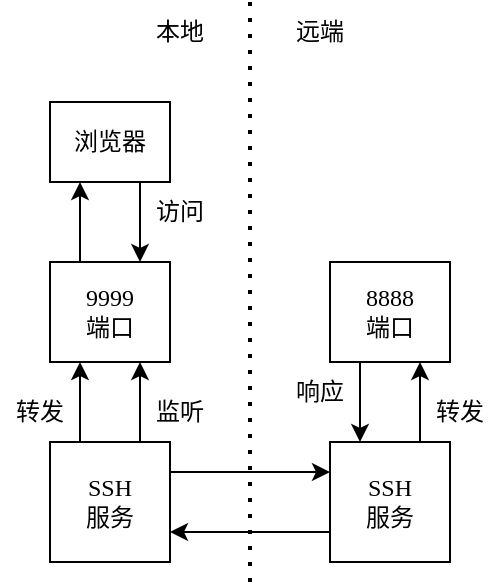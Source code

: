 <mxfile version="20.5.3" type="device"><diagram id="hhtKm5Z7_DHUqT7xhcZo" name="第 1 页"><mxGraphModel dx="1426" dy="769" grid="1" gridSize="10" guides="1" tooltips="1" connect="1" arrows="1" fold="1" page="1" pageScale="1" pageWidth="850" pageHeight="1100" math="0" shadow="0"><root><mxCell id="0"/><mxCell id="1" parent="0"/><mxCell id="vqASLXfVT29EIM2tSa7v-24" style="edgeStyle=orthogonalEdgeStyle;rounded=0;orthogonalLoop=1;jettySize=auto;html=1;entryX=0.25;entryY=1;entryDx=0;entryDy=0;fontFamily=PingHei;" edge="1" parent="1" source="vqASLXfVT29EIM2tSa7v-9" target="vqASLXfVT29EIM2tSa7v-10"><mxGeometry relative="1" as="geometry"><Array as="points"><mxPoint x="215" y="230"/><mxPoint x="215" y="230"/></Array></mxGeometry></mxCell><mxCell id="vqASLXfVT29EIM2tSa7v-9" value="9999&lt;br&gt;端口" style="rounded=0;whiteSpace=wrap;html=1;fontFamily=PingHei;" vertex="1" parent="1"><mxGeometry x="200" y="240" width="60" height="50" as="geometry"/></mxCell><mxCell id="vqASLXfVT29EIM2tSa7v-14" style="edgeStyle=orthogonalEdgeStyle;rounded=0;orthogonalLoop=1;jettySize=auto;html=1;entryX=0.75;entryY=0;entryDx=0;entryDy=0;exitX=0.75;exitY=1;exitDx=0;exitDy=0;fontFamily=PingHei;" edge="1" parent="1" source="vqASLXfVT29EIM2tSa7v-10" target="vqASLXfVT29EIM2tSa7v-9"><mxGeometry relative="1" as="geometry"/></mxCell><mxCell id="vqASLXfVT29EIM2tSa7v-10" value="浏览器" style="rounded=0;whiteSpace=wrap;html=1;fontFamily=PingHei;" vertex="1" parent="1"><mxGeometry x="200" y="160" width="60" height="40" as="geometry"/></mxCell><mxCell id="vqASLXfVT29EIM2tSa7v-12" style="edgeStyle=orthogonalEdgeStyle;rounded=0;orthogonalLoop=1;jettySize=auto;html=1;entryX=0.75;entryY=1;entryDx=0;entryDy=0;exitX=0.75;exitY=0;exitDx=0;exitDy=0;fontFamily=PingHei;" edge="1" parent="1" source="vqASLXfVT29EIM2tSa7v-11" target="vqASLXfVT29EIM2tSa7v-9"><mxGeometry relative="1" as="geometry"/></mxCell><mxCell id="vqASLXfVT29EIM2tSa7v-21" style="edgeStyle=orthogonalEdgeStyle;rounded=0;orthogonalLoop=1;jettySize=auto;html=1;entryX=0;entryY=0.25;entryDx=0;entryDy=0;exitX=1;exitY=0.25;exitDx=0;exitDy=0;fontFamily=PingHei;" edge="1" parent="1" source="vqASLXfVT29EIM2tSa7v-11" target="vqASLXfVT29EIM2tSa7v-17"><mxGeometry relative="1" as="geometry"/></mxCell><mxCell id="vqASLXfVT29EIM2tSa7v-27" style="edgeStyle=orthogonalEdgeStyle;rounded=0;orthogonalLoop=1;jettySize=auto;html=1;entryX=0.25;entryY=1;entryDx=0;entryDy=0;fontFamily=PingHei;" edge="1" parent="1" source="vqASLXfVT29EIM2tSa7v-11" target="vqASLXfVT29EIM2tSa7v-9"><mxGeometry relative="1" as="geometry"><Array as="points"><mxPoint x="215" y="330"/><mxPoint x="215" y="330"/></Array></mxGeometry></mxCell><mxCell id="vqASLXfVT29EIM2tSa7v-11" value="SSH &lt;br&gt;服务" style="rounded=0;whiteSpace=wrap;html=1;fontFamily=PingHei;" vertex="1" parent="1"><mxGeometry x="200" y="330" width="60" height="60" as="geometry"/></mxCell><mxCell id="vqASLXfVT29EIM2tSa7v-13" value="监听" style="text;html=1;strokeColor=none;fillColor=none;align=center;verticalAlign=middle;whiteSpace=wrap;rounded=0;fontFamily=PingHei;" vertex="1" parent="1"><mxGeometry x="245" y="300" width="40" height="30" as="geometry"/></mxCell><mxCell id="vqASLXfVT29EIM2tSa7v-29" style="edgeStyle=orthogonalEdgeStyle;rounded=0;orthogonalLoop=1;jettySize=auto;html=1;entryX=0.25;entryY=0;entryDx=0;entryDy=0;exitX=0.25;exitY=1;exitDx=0;exitDy=0;fontFamily=PingHei;" edge="1" parent="1" source="vqASLXfVT29EIM2tSa7v-16" target="vqASLXfVT29EIM2tSa7v-17"><mxGeometry relative="1" as="geometry"><Array as="points"><mxPoint x="355" y="310"/><mxPoint x="355" y="310"/></Array></mxGeometry></mxCell><mxCell id="vqASLXfVT29EIM2tSa7v-16" value="8888&lt;br&gt;端口" style="rounded=0;whiteSpace=wrap;html=1;fontFamily=PingHei;" vertex="1" parent="1"><mxGeometry x="340" y="240" width="60" height="50" as="geometry"/></mxCell><mxCell id="vqASLXfVT29EIM2tSa7v-18" style="edgeStyle=orthogonalEdgeStyle;rounded=0;orthogonalLoop=1;jettySize=auto;html=1;entryX=0.75;entryY=1;entryDx=0;entryDy=0;exitX=0.75;exitY=0;exitDx=0;exitDy=0;fontFamily=PingHei;" edge="1" parent="1" source="vqASLXfVT29EIM2tSa7v-17" target="vqASLXfVT29EIM2tSa7v-16"><mxGeometry relative="1" as="geometry"/></mxCell><mxCell id="vqASLXfVT29EIM2tSa7v-25" style="edgeStyle=orthogonalEdgeStyle;rounded=0;orthogonalLoop=1;jettySize=auto;html=1;entryX=1;entryY=0.75;entryDx=0;entryDy=0;exitX=0;exitY=0.75;exitDx=0;exitDy=0;fontFamily=PingHei;" edge="1" parent="1" source="vqASLXfVT29EIM2tSa7v-17" target="vqASLXfVT29EIM2tSa7v-11"><mxGeometry relative="1" as="geometry"/></mxCell><mxCell id="vqASLXfVT29EIM2tSa7v-17" value="SSH&lt;br&gt;服务" style="rounded=0;whiteSpace=wrap;html=1;fontFamily=PingHei;" vertex="1" parent="1"><mxGeometry x="340" y="330" width="60" height="60" as="geometry"/></mxCell><mxCell id="vqASLXfVT29EIM2tSa7v-19" value="转发" style="text;html=1;strokeColor=none;fillColor=none;align=center;verticalAlign=middle;whiteSpace=wrap;rounded=0;fontFamily=PingHei;" vertex="1" parent="1"><mxGeometry x="385" y="300" width="40" height="30" as="geometry"/></mxCell><mxCell id="vqASLXfVT29EIM2tSa7v-20" value="" style="endArrow=none;dashed=1;html=1;dashPattern=1 3;strokeWidth=2;rounded=0;fontFamily=PingHei;" edge="1" parent="1"><mxGeometry width="50" height="50" relative="1" as="geometry"><mxPoint x="300" y="400" as="sourcePoint"/><mxPoint x="300" y="110" as="targetPoint"/></mxGeometry></mxCell><mxCell id="vqASLXfVT29EIM2tSa7v-23" value="访问" style="text;html=1;strokeColor=none;fillColor=none;align=center;verticalAlign=middle;whiteSpace=wrap;rounded=0;fontFamily=PingHei;" vertex="1" parent="1"><mxGeometry x="245" y="200" width="40" height="30" as="geometry"/></mxCell><mxCell id="vqASLXfVT29EIM2tSa7v-28" value="转发" style="text;html=1;strokeColor=none;fillColor=none;align=center;verticalAlign=middle;whiteSpace=wrap;rounded=0;fontFamily=PingHei;" vertex="1" parent="1"><mxGeometry x="175" y="300" width="40" height="30" as="geometry"/></mxCell><mxCell id="vqASLXfVT29EIM2tSa7v-30" value="响应" style="text;html=1;strokeColor=none;fillColor=none;align=center;verticalAlign=middle;whiteSpace=wrap;rounded=0;fontFamily=PingHei;" vertex="1" parent="1"><mxGeometry x="315" y="290" width="40" height="30" as="geometry"/></mxCell><mxCell id="vqASLXfVT29EIM2tSa7v-31" value="本地" style="text;html=1;strokeColor=none;fillColor=none;align=center;verticalAlign=middle;whiteSpace=wrap;rounded=0;fontFamily=PingHei;" vertex="1" parent="1"><mxGeometry x="235" y="110" width="60" height="30" as="geometry"/></mxCell><mxCell id="vqASLXfVT29EIM2tSa7v-32" value="远端" style="text;html=1;strokeColor=none;fillColor=none;align=center;verticalAlign=middle;whiteSpace=wrap;rounded=0;fontFamily=PingHei;" vertex="1" parent="1"><mxGeometry x="305" y="110" width="60" height="30" as="geometry"/></mxCell></root></mxGraphModel></diagram></mxfile>